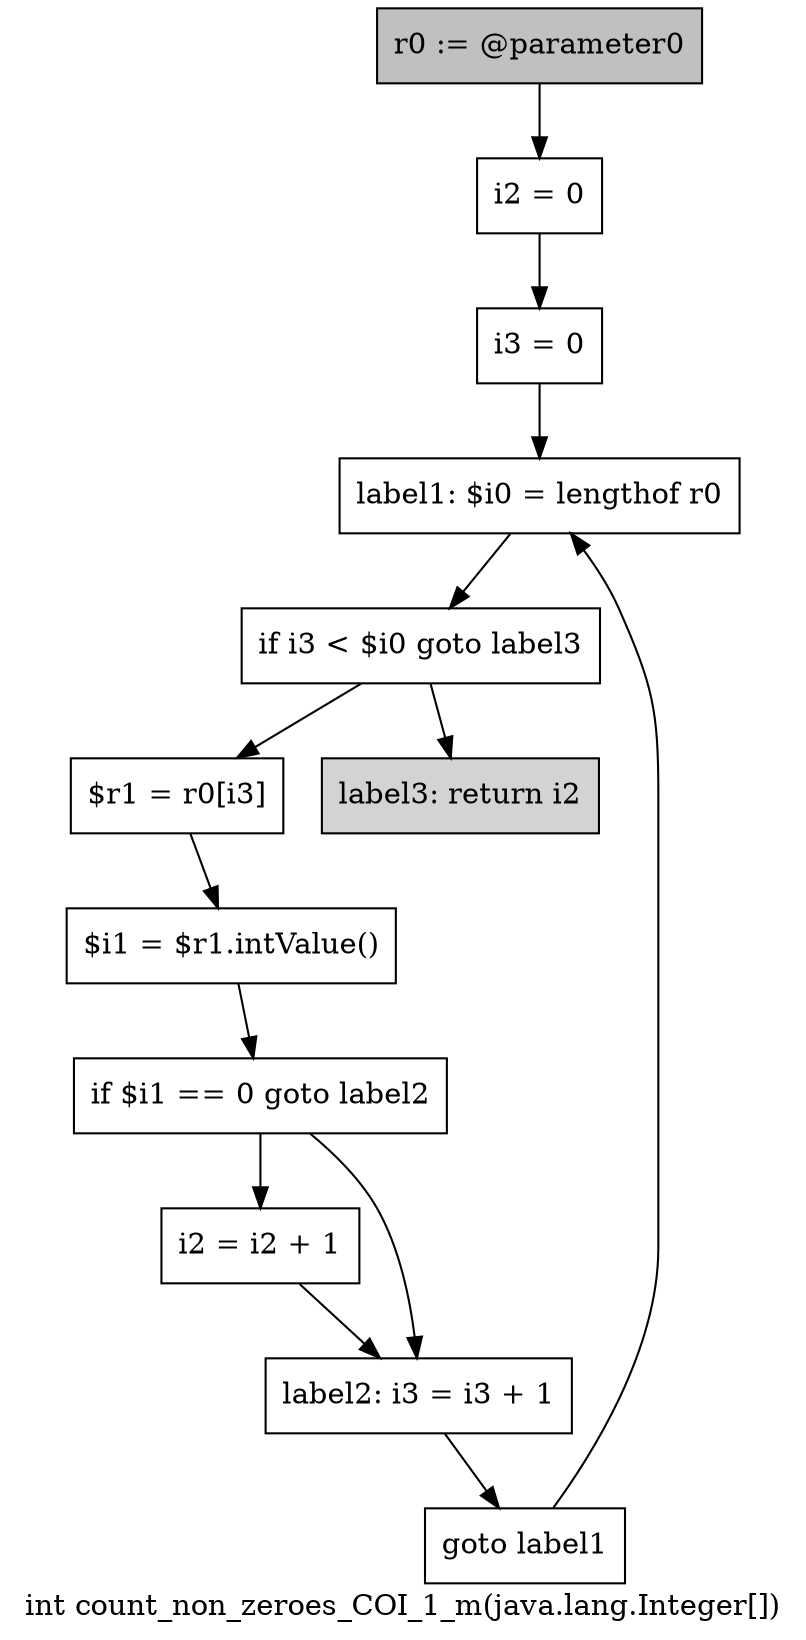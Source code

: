 digraph "int count_non_zeroes_COI_1_m(java.lang.Integer[])" {
    label="int count_non_zeroes_COI_1_m(java.lang.Integer[])";
    node [shape=box];
    "0" [style=filled,fillcolor=gray,label="r0 := @parameter0",];
    "1" [label="i2 = 0",];
    "0"->"1";
    "2" [label="i3 = 0",];
    "1"->"2";
    "3" [label="label1: $i0 = lengthof r0",];
    "2"->"3";
    "4" [label="if i3 < $i0 goto label3",];
    "3"->"4";
    "5" [label="$r1 = r0[i3]",];
    "4"->"5";
    "11" [style=filled,fillcolor=lightgray,label="label3: return i2",];
    "4"->"11";
    "6" [label="$i1 = $r1.intValue()",];
    "5"->"6";
    "7" [label="if $i1 == 0 goto label2",];
    "6"->"7";
    "8" [label="i2 = i2 + 1",];
    "7"->"8";
    "9" [label="label2: i3 = i3 + 1",];
    "7"->"9";
    "8"->"9";
    "10" [label="goto label1",];
    "9"->"10";
    "10"->"3";
}
